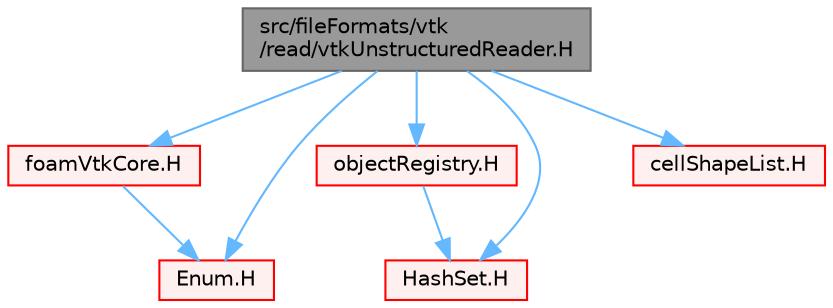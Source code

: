 digraph "src/fileFormats/vtk/read/vtkUnstructuredReader.H"
{
 // LATEX_PDF_SIZE
  bgcolor="transparent";
  edge [fontname=Helvetica,fontsize=10,labelfontname=Helvetica,labelfontsize=10];
  node [fontname=Helvetica,fontsize=10,shape=box,height=0.2,width=0.4];
  Node1 [id="Node000001",label="src/fileFormats/vtk\l/read/vtkUnstructuredReader.H",height=0.2,width=0.4,color="gray40", fillcolor="grey60", style="filled", fontcolor="black",tooltip=" "];
  Node1 -> Node2 [id="edge1_Node000001_Node000002",color="steelblue1",style="solid",tooltip=" "];
  Node2 [id="Node000002",label="foamVtkCore.H",height=0.2,width=0.4,color="red", fillcolor="#FFF0F0", style="filled",URL="$foamVtkCore_8H.html",tooltip=" "];
  Node2 -> Node4 [id="edge2_Node000002_Node000004",color="steelblue1",style="solid",tooltip=" "];
  Node4 [id="Node000004",label="Enum.H",height=0.2,width=0.4,color="red", fillcolor="#FFF0F0", style="filled",URL="$Enum_8H.html",tooltip=" "];
  Node1 -> Node105 [id="edge3_Node000001_Node000105",color="steelblue1",style="solid",tooltip=" "];
  Node105 [id="Node000105",label="objectRegistry.H",height=0.2,width=0.4,color="red", fillcolor="#FFF0F0", style="filled",URL="$objectRegistry_8H.html",tooltip=" "];
  Node105 -> Node116 [id="edge4_Node000105_Node000116",color="steelblue1",style="solid",tooltip=" "];
  Node116 [id="Node000116",label="HashSet.H",height=0.2,width=0.4,color="red", fillcolor="#FFF0F0", style="filled",URL="$HashSet_8H.html",tooltip=" "];
  Node1 -> Node152 [id="edge5_Node000001_Node000152",color="steelblue1",style="solid",tooltip=" "];
  Node152 [id="Node000152",label="cellShapeList.H",height=0.2,width=0.4,color="red", fillcolor="#FFF0F0", style="filled",URL="$cellShapeList_8H.html",tooltip=" "];
  Node1 -> Node116 [id="edge6_Node000001_Node000116",color="steelblue1",style="solid",tooltip=" "];
  Node1 -> Node4 [id="edge7_Node000001_Node000004",color="steelblue1",style="solid",tooltip=" "];
}
